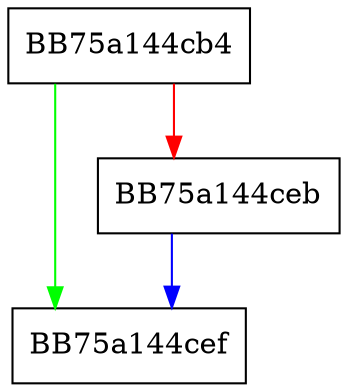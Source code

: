 digraph CreateInstance {
  node [shape="box"];
  graph [splines=ortho];
  BB75a144cb4 -> BB75a144cef [color="green"];
  BB75a144cb4 -> BB75a144ceb [color="red"];
  BB75a144ceb -> BB75a144cef [color="blue"];
}